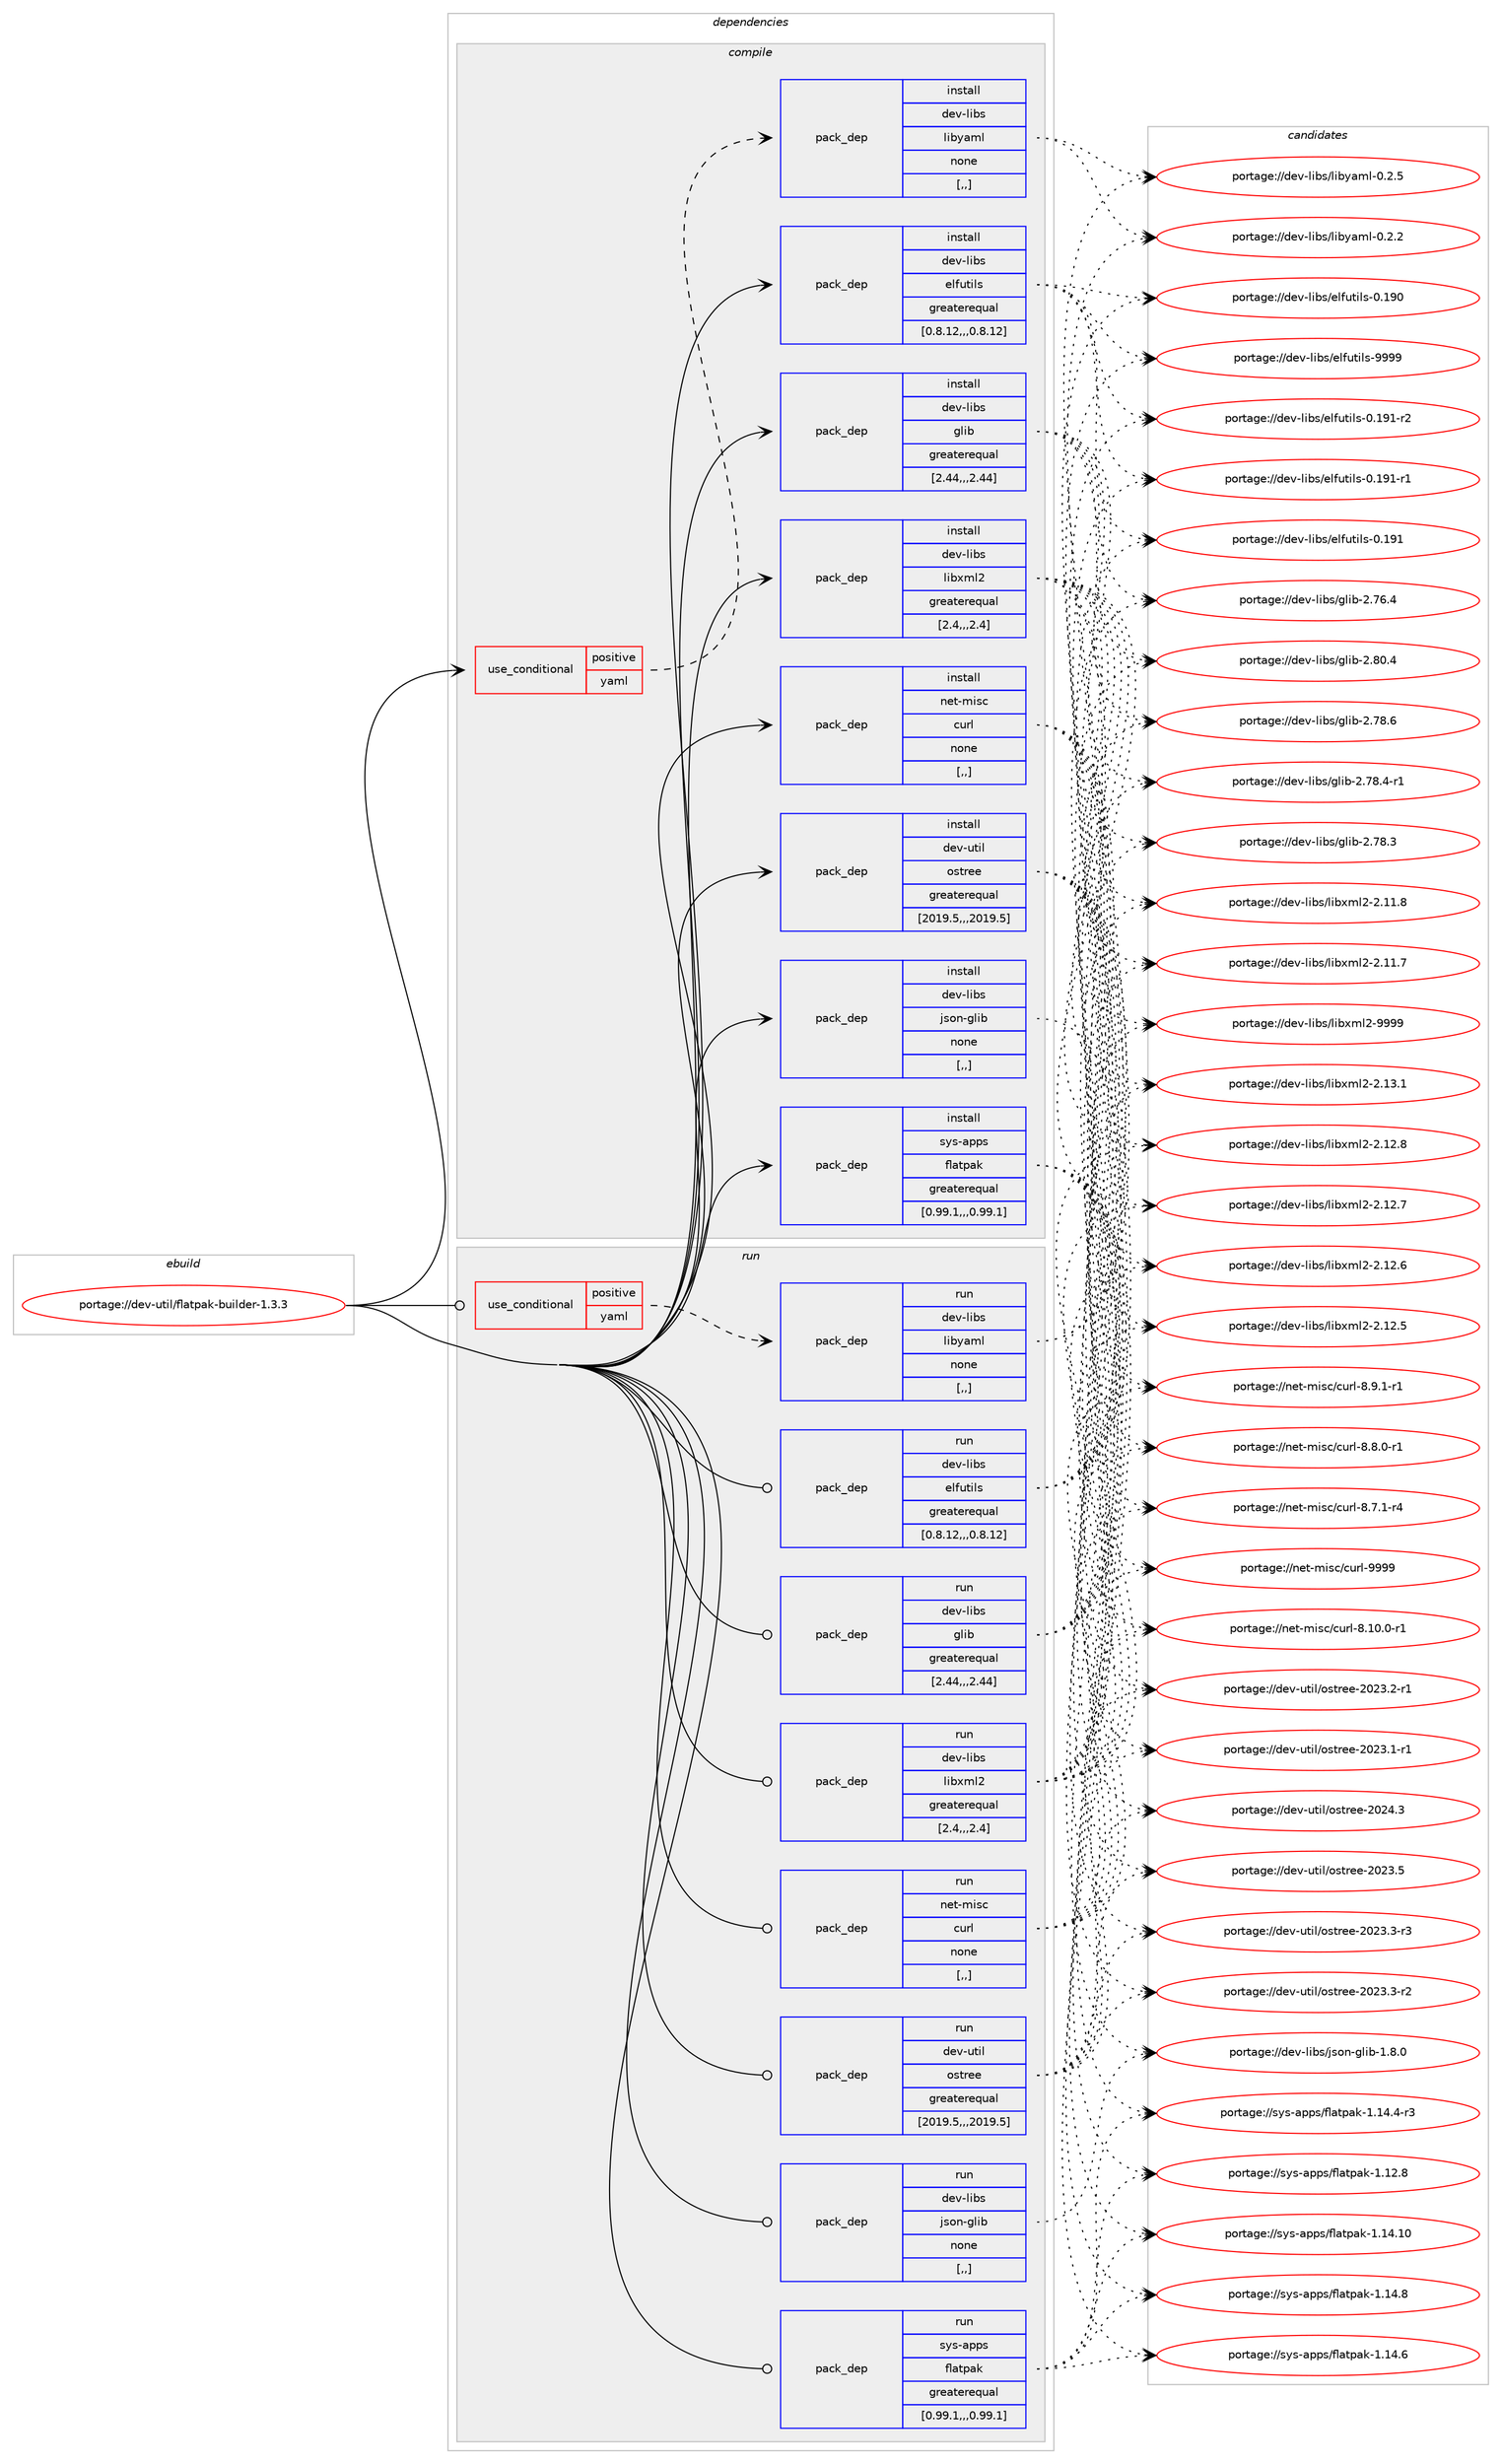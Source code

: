 digraph prolog {

# *************
# Graph options
# *************

newrank=true;
concentrate=true;
compound=true;
graph [rankdir=LR,fontname=Helvetica,fontsize=10,ranksep=1.5];#, ranksep=2.5, nodesep=0.2];
edge  [arrowhead=vee];
node  [fontname=Helvetica,fontsize=10];

# **********
# The ebuild
# **********

subgraph cluster_leftcol {
color=gray;
label=<<i>ebuild</i>>;
id [label="portage://dev-util/flatpak-builder-1.3.3", color=red, width=4, href="../dev-util/flatpak-builder-1.3.3.svg"];
}

# ****************
# The dependencies
# ****************

subgraph cluster_midcol {
color=gray;
label=<<i>dependencies</i>>;
subgraph cluster_compile {
fillcolor="#eeeeee";
style=filled;
label=<<i>compile</i>>;
subgraph cond191741 {
dependency711048 [label=<<TABLE BORDER="0" CELLBORDER="1" CELLSPACING="0" CELLPADDING="4"><TR><TD ROWSPAN="3" CELLPADDING="10">use_conditional</TD></TR><TR><TD>positive</TD></TR><TR><TD>yaml</TD></TR></TABLE>>, shape=none, color=red];
subgraph pack514304 {
dependency711049 [label=<<TABLE BORDER="0" CELLBORDER="1" CELLSPACING="0" CELLPADDING="4" WIDTH="220"><TR><TD ROWSPAN="6" CELLPADDING="30">pack_dep</TD></TR><TR><TD WIDTH="110">install</TD></TR><TR><TD>dev-libs</TD></TR><TR><TD>libyaml</TD></TR><TR><TD>none</TD></TR><TR><TD>[,,]</TD></TR></TABLE>>, shape=none, color=blue];
}
dependency711048:e -> dependency711049:w [weight=20,style="dashed",arrowhead="vee"];
}
id:e -> dependency711048:w [weight=20,style="solid",arrowhead="vee"];
subgraph pack514305 {
dependency711050 [label=<<TABLE BORDER="0" CELLBORDER="1" CELLSPACING="0" CELLPADDING="4" WIDTH="220"><TR><TD ROWSPAN="6" CELLPADDING="30">pack_dep</TD></TR><TR><TD WIDTH="110">install</TD></TR><TR><TD>dev-libs</TD></TR><TR><TD>elfutils</TD></TR><TR><TD>greaterequal</TD></TR><TR><TD>[0.8.12,,,0.8.12]</TD></TR></TABLE>>, shape=none, color=blue];
}
id:e -> dependency711050:w [weight=20,style="solid",arrowhead="vee"];
subgraph pack514306 {
dependency711051 [label=<<TABLE BORDER="0" CELLBORDER="1" CELLSPACING="0" CELLPADDING="4" WIDTH="220"><TR><TD ROWSPAN="6" CELLPADDING="30">pack_dep</TD></TR><TR><TD WIDTH="110">install</TD></TR><TR><TD>dev-libs</TD></TR><TR><TD>glib</TD></TR><TR><TD>greaterequal</TD></TR><TR><TD>[2.44,,,2.44]</TD></TR></TABLE>>, shape=none, color=blue];
}
id:e -> dependency711051:w [weight=20,style="solid",arrowhead="vee"];
subgraph pack514307 {
dependency711052 [label=<<TABLE BORDER="0" CELLBORDER="1" CELLSPACING="0" CELLPADDING="4" WIDTH="220"><TR><TD ROWSPAN="6" CELLPADDING="30">pack_dep</TD></TR><TR><TD WIDTH="110">install</TD></TR><TR><TD>dev-libs</TD></TR><TR><TD>json-glib</TD></TR><TR><TD>none</TD></TR><TR><TD>[,,]</TD></TR></TABLE>>, shape=none, color=blue];
}
id:e -> dependency711052:w [weight=20,style="solid",arrowhead="vee"];
subgraph pack514308 {
dependency711053 [label=<<TABLE BORDER="0" CELLBORDER="1" CELLSPACING="0" CELLPADDING="4" WIDTH="220"><TR><TD ROWSPAN="6" CELLPADDING="30">pack_dep</TD></TR><TR><TD WIDTH="110">install</TD></TR><TR><TD>dev-libs</TD></TR><TR><TD>libxml2</TD></TR><TR><TD>greaterequal</TD></TR><TR><TD>[2.4,,,2.4]</TD></TR></TABLE>>, shape=none, color=blue];
}
id:e -> dependency711053:w [weight=20,style="solid",arrowhead="vee"];
subgraph pack514309 {
dependency711054 [label=<<TABLE BORDER="0" CELLBORDER="1" CELLSPACING="0" CELLPADDING="4" WIDTH="220"><TR><TD ROWSPAN="6" CELLPADDING="30">pack_dep</TD></TR><TR><TD WIDTH="110">install</TD></TR><TR><TD>dev-util</TD></TR><TR><TD>ostree</TD></TR><TR><TD>greaterequal</TD></TR><TR><TD>[2019.5,,,2019.5]</TD></TR></TABLE>>, shape=none, color=blue];
}
id:e -> dependency711054:w [weight=20,style="solid",arrowhead="vee"];
subgraph pack514310 {
dependency711055 [label=<<TABLE BORDER="0" CELLBORDER="1" CELLSPACING="0" CELLPADDING="4" WIDTH="220"><TR><TD ROWSPAN="6" CELLPADDING="30">pack_dep</TD></TR><TR><TD WIDTH="110">install</TD></TR><TR><TD>net-misc</TD></TR><TR><TD>curl</TD></TR><TR><TD>none</TD></TR><TR><TD>[,,]</TD></TR></TABLE>>, shape=none, color=blue];
}
id:e -> dependency711055:w [weight=20,style="solid",arrowhead="vee"];
subgraph pack514311 {
dependency711056 [label=<<TABLE BORDER="0" CELLBORDER="1" CELLSPACING="0" CELLPADDING="4" WIDTH="220"><TR><TD ROWSPAN="6" CELLPADDING="30">pack_dep</TD></TR><TR><TD WIDTH="110">install</TD></TR><TR><TD>sys-apps</TD></TR><TR><TD>flatpak</TD></TR><TR><TD>greaterequal</TD></TR><TR><TD>[0.99.1,,,0.99.1]</TD></TR></TABLE>>, shape=none, color=blue];
}
id:e -> dependency711056:w [weight=20,style="solid",arrowhead="vee"];
}
subgraph cluster_compileandrun {
fillcolor="#eeeeee";
style=filled;
label=<<i>compile and run</i>>;
}
subgraph cluster_run {
fillcolor="#eeeeee";
style=filled;
label=<<i>run</i>>;
subgraph cond191742 {
dependency711057 [label=<<TABLE BORDER="0" CELLBORDER="1" CELLSPACING="0" CELLPADDING="4"><TR><TD ROWSPAN="3" CELLPADDING="10">use_conditional</TD></TR><TR><TD>positive</TD></TR><TR><TD>yaml</TD></TR></TABLE>>, shape=none, color=red];
subgraph pack514312 {
dependency711058 [label=<<TABLE BORDER="0" CELLBORDER="1" CELLSPACING="0" CELLPADDING="4" WIDTH="220"><TR><TD ROWSPAN="6" CELLPADDING="30">pack_dep</TD></TR><TR><TD WIDTH="110">run</TD></TR><TR><TD>dev-libs</TD></TR><TR><TD>libyaml</TD></TR><TR><TD>none</TD></TR><TR><TD>[,,]</TD></TR></TABLE>>, shape=none, color=blue];
}
dependency711057:e -> dependency711058:w [weight=20,style="dashed",arrowhead="vee"];
}
id:e -> dependency711057:w [weight=20,style="solid",arrowhead="odot"];
subgraph pack514313 {
dependency711059 [label=<<TABLE BORDER="0" CELLBORDER="1" CELLSPACING="0" CELLPADDING="4" WIDTH="220"><TR><TD ROWSPAN="6" CELLPADDING="30">pack_dep</TD></TR><TR><TD WIDTH="110">run</TD></TR><TR><TD>dev-libs</TD></TR><TR><TD>elfutils</TD></TR><TR><TD>greaterequal</TD></TR><TR><TD>[0.8.12,,,0.8.12]</TD></TR></TABLE>>, shape=none, color=blue];
}
id:e -> dependency711059:w [weight=20,style="solid",arrowhead="odot"];
subgraph pack514314 {
dependency711060 [label=<<TABLE BORDER="0" CELLBORDER="1" CELLSPACING="0" CELLPADDING="4" WIDTH="220"><TR><TD ROWSPAN="6" CELLPADDING="30">pack_dep</TD></TR><TR><TD WIDTH="110">run</TD></TR><TR><TD>dev-libs</TD></TR><TR><TD>glib</TD></TR><TR><TD>greaterequal</TD></TR><TR><TD>[2.44,,,2.44]</TD></TR></TABLE>>, shape=none, color=blue];
}
id:e -> dependency711060:w [weight=20,style="solid",arrowhead="odot"];
subgraph pack514315 {
dependency711061 [label=<<TABLE BORDER="0" CELLBORDER="1" CELLSPACING="0" CELLPADDING="4" WIDTH="220"><TR><TD ROWSPAN="6" CELLPADDING="30">pack_dep</TD></TR><TR><TD WIDTH="110">run</TD></TR><TR><TD>dev-libs</TD></TR><TR><TD>json-glib</TD></TR><TR><TD>none</TD></TR><TR><TD>[,,]</TD></TR></TABLE>>, shape=none, color=blue];
}
id:e -> dependency711061:w [weight=20,style="solid",arrowhead="odot"];
subgraph pack514316 {
dependency711062 [label=<<TABLE BORDER="0" CELLBORDER="1" CELLSPACING="0" CELLPADDING="4" WIDTH="220"><TR><TD ROWSPAN="6" CELLPADDING="30">pack_dep</TD></TR><TR><TD WIDTH="110">run</TD></TR><TR><TD>dev-libs</TD></TR><TR><TD>libxml2</TD></TR><TR><TD>greaterequal</TD></TR><TR><TD>[2.4,,,2.4]</TD></TR></TABLE>>, shape=none, color=blue];
}
id:e -> dependency711062:w [weight=20,style="solid",arrowhead="odot"];
subgraph pack514317 {
dependency711063 [label=<<TABLE BORDER="0" CELLBORDER="1" CELLSPACING="0" CELLPADDING="4" WIDTH="220"><TR><TD ROWSPAN="6" CELLPADDING="30">pack_dep</TD></TR><TR><TD WIDTH="110">run</TD></TR><TR><TD>dev-util</TD></TR><TR><TD>ostree</TD></TR><TR><TD>greaterequal</TD></TR><TR><TD>[2019.5,,,2019.5]</TD></TR></TABLE>>, shape=none, color=blue];
}
id:e -> dependency711063:w [weight=20,style="solid",arrowhead="odot"];
subgraph pack514318 {
dependency711064 [label=<<TABLE BORDER="0" CELLBORDER="1" CELLSPACING="0" CELLPADDING="4" WIDTH="220"><TR><TD ROWSPAN="6" CELLPADDING="30">pack_dep</TD></TR><TR><TD WIDTH="110">run</TD></TR><TR><TD>net-misc</TD></TR><TR><TD>curl</TD></TR><TR><TD>none</TD></TR><TR><TD>[,,]</TD></TR></TABLE>>, shape=none, color=blue];
}
id:e -> dependency711064:w [weight=20,style="solid",arrowhead="odot"];
subgraph pack514319 {
dependency711065 [label=<<TABLE BORDER="0" CELLBORDER="1" CELLSPACING="0" CELLPADDING="4" WIDTH="220"><TR><TD ROWSPAN="6" CELLPADDING="30">pack_dep</TD></TR><TR><TD WIDTH="110">run</TD></TR><TR><TD>sys-apps</TD></TR><TR><TD>flatpak</TD></TR><TR><TD>greaterequal</TD></TR><TR><TD>[0.99.1,,,0.99.1]</TD></TR></TABLE>>, shape=none, color=blue];
}
id:e -> dependency711065:w [weight=20,style="solid",arrowhead="odot"];
}
}

# **************
# The candidates
# **************

subgraph cluster_choices {
rank=same;
color=gray;
label=<<i>candidates</i>>;

subgraph choice514304 {
color=black;
nodesep=1;
choice1001011184510810598115471081059812197109108454846504653 [label="portage://dev-libs/libyaml-0.2.5", color=red, width=4,href="../dev-libs/libyaml-0.2.5.svg"];
choice1001011184510810598115471081059812197109108454846504650 [label="portage://dev-libs/libyaml-0.2.2", color=red, width=4,href="../dev-libs/libyaml-0.2.2.svg"];
dependency711049:e -> choice1001011184510810598115471081059812197109108454846504653:w [style=dotted,weight="100"];
dependency711049:e -> choice1001011184510810598115471081059812197109108454846504650:w [style=dotted,weight="100"];
}
subgraph choice514305 {
color=black;
nodesep=1;
choice1001011184510810598115471011081021171161051081154557575757 [label="portage://dev-libs/elfutils-9999", color=red, width=4,href="../dev-libs/elfutils-9999.svg"];
choice1001011184510810598115471011081021171161051081154548464957494511450 [label="portage://dev-libs/elfutils-0.191-r2", color=red, width=4,href="../dev-libs/elfutils-0.191-r2.svg"];
choice1001011184510810598115471011081021171161051081154548464957494511449 [label="portage://dev-libs/elfutils-0.191-r1", color=red, width=4,href="../dev-libs/elfutils-0.191-r1.svg"];
choice100101118451081059811547101108102117116105108115454846495749 [label="portage://dev-libs/elfutils-0.191", color=red, width=4,href="../dev-libs/elfutils-0.191.svg"];
choice100101118451081059811547101108102117116105108115454846495748 [label="portage://dev-libs/elfutils-0.190", color=red, width=4,href="../dev-libs/elfutils-0.190.svg"];
dependency711050:e -> choice1001011184510810598115471011081021171161051081154557575757:w [style=dotted,weight="100"];
dependency711050:e -> choice1001011184510810598115471011081021171161051081154548464957494511450:w [style=dotted,weight="100"];
dependency711050:e -> choice1001011184510810598115471011081021171161051081154548464957494511449:w [style=dotted,weight="100"];
dependency711050:e -> choice100101118451081059811547101108102117116105108115454846495749:w [style=dotted,weight="100"];
dependency711050:e -> choice100101118451081059811547101108102117116105108115454846495748:w [style=dotted,weight="100"];
}
subgraph choice514306 {
color=black;
nodesep=1;
choice1001011184510810598115471031081059845504656484652 [label="portage://dev-libs/glib-2.80.4", color=red, width=4,href="../dev-libs/glib-2.80.4.svg"];
choice1001011184510810598115471031081059845504655564654 [label="portage://dev-libs/glib-2.78.6", color=red, width=4,href="../dev-libs/glib-2.78.6.svg"];
choice10010111845108105981154710310810598455046555646524511449 [label="portage://dev-libs/glib-2.78.4-r1", color=red, width=4,href="../dev-libs/glib-2.78.4-r1.svg"];
choice1001011184510810598115471031081059845504655564651 [label="portage://dev-libs/glib-2.78.3", color=red, width=4,href="../dev-libs/glib-2.78.3.svg"];
choice1001011184510810598115471031081059845504655544652 [label="portage://dev-libs/glib-2.76.4", color=red, width=4,href="../dev-libs/glib-2.76.4.svg"];
dependency711051:e -> choice1001011184510810598115471031081059845504656484652:w [style=dotted,weight="100"];
dependency711051:e -> choice1001011184510810598115471031081059845504655564654:w [style=dotted,weight="100"];
dependency711051:e -> choice10010111845108105981154710310810598455046555646524511449:w [style=dotted,weight="100"];
dependency711051:e -> choice1001011184510810598115471031081059845504655564651:w [style=dotted,weight="100"];
dependency711051:e -> choice1001011184510810598115471031081059845504655544652:w [style=dotted,weight="100"];
}
subgraph choice514307 {
color=black;
nodesep=1;
choice1001011184510810598115471061151111104510310810598454946564648 [label="portage://dev-libs/json-glib-1.8.0", color=red, width=4,href="../dev-libs/json-glib-1.8.0.svg"];
dependency711052:e -> choice1001011184510810598115471061151111104510310810598454946564648:w [style=dotted,weight="100"];
}
subgraph choice514308 {
color=black;
nodesep=1;
choice10010111845108105981154710810598120109108504557575757 [label="portage://dev-libs/libxml2-9999", color=red, width=4,href="../dev-libs/libxml2-9999.svg"];
choice100101118451081059811547108105981201091085045504649514649 [label="portage://dev-libs/libxml2-2.13.1", color=red, width=4,href="../dev-libs/libxml2-2.13.1.svg"];
choice100101118451081059811547108105981201091085045504649504656 [label="portage://dev-libs/libxml2-2.12.8", color=red, width=4,href="../dev-libs/libxml2-2.12.8.svg"];
choice100101118451081059811547108105981201091085045504649504655 [label="portage://dev-libs/libxml2-2.12.7", color=red, width=4,href="../dev-libs/libxml2-2.12.7.svg"];
choice100101118451081059811547108105981201091085045504649504654 [label="portage://dev-libs/libxml2-2.12.6", color=red, width=4,href="../dev-libs/libxml2-2.12.6.svg"];
choice100101118451081059811547108105981201091085045504649504653 [label="portage://dev-libs/libxml2-2.12.5", color=red, width=4,href="../dev-libs/libxml2-2.12.5.svg"];
choice100101118451081059811547108105981201091085045504649494656 [label="portage://dev-libs/libxml2-2.11.8", color=red, width=4,href="../dev-libs/libxml2-2.11.8.svg"];
choice100101118451081059811547108105981201091085045504649494655 [label="portage://dev-libs/libxml2-2.11.7", color=red, width=4,href="../dev-libs/libxml2-2.11.7.svg"];
dependency711053:e -> choice10010111845108105981154710810598120109108504557575757:w [style=dotted,weight="100"];
dependency711053:e -> choice100101118451081059811547108105981201091085045504649514649:w [style=dotted,weight="100"];
dependency711053:e -> choice100101118451081059811547108105981201091085045504649504656:w [style=dotted,weight="100"];
dependency711053:e -> choice100101118451081059811547108105981201091085045504649504655:w [style=dotted,weight="100"];
dependency711053:e -> choice100101118451081059811547108105981201091085045504649504654:w [style=dotted,weight="100"];
dependency711053:e -> choice100101118451081059811547108105981201091085045504649504653:w [style=dotted,weight="100"];
dependency711053:e -> choice100101118451081059811547108105981201091085045504649494656:w [style=dotted,weight="100"];
dependency711053:e -> choice100101118451081059811547108105981201091085045504649494655:w [style=dotted,weight="100"];
}
subgraph choice514309 {
color=black;
nodesep=1;
choice100101118451171161051084711111511611410110145504850524651 [label="portage://dev-util/ostree-2024.3", color=red, width=4,href="../dev-util/ostree-2024.3.svg"];
choice100101118451171161051084711111511611410110145504850514653 [label="portage://dev-util/ostree-2023.5", color=red, width=4,href="../dev-util/ostree-2023.5.svg"];
choice1001011184511711610510847111115116114101101455048505146514511451 [label="portage://dev-util/ostree-2023.3-r3", color=red, width=4,href="../dev-util/ostree-2023.3-r3.svg"];
choice1001011184511711610510847111115116114101101455048505146514511450 [label="portage://dev-util/ostree-2023.3-r2", color=red, width=4,href="../dev-util/ostree-2023.3-r2.svg"];
choice1001011184511711610510847111115116114101101455048505146504511449 [label="portage://dev-util/ostree-2023.2-r1", color=red, width=4,href="../dev-util/ostree-2023.2-r1.svg"];
choice1001011184511711610510847111115116114101101455048505146494511449 [label="portage://dev-util/ostree-2023.1-r1", color=red, width=4,href="../dev-util/ostree-2023.1-r1.svg"];
dependency711054:e -> choice100101118451171161051084711111511611410110145504850524651:w [style=dotted,weight="100"];
dependency711054:e -> choice100101118451171161051084711111511611410110145504850514653:w [style=dotted,weight="100"];
dependency711054:e -> choice1001011184511711610510847111115116114101101455048505146514511451:w [style=dotted,weight="100"];
dependency711054:e -> choice1001011184511711610510847111115116114101101455048505146514511450:w [style=dotted,weight="100"];
dependency711054:e -> choice1001011184511711610510847111115116114101101455048505146504511449:w [style=dotted,weight="100"];
dependency711054:e -> choice1001011184511711610510847111115116114101101455048505146494511449:w [style=dotted,weight="100"];
}
subgraph choice514310 {
color=black;
nodesep=1;
choice110101116451091051159947991171141084557575757 [label="portage://net-misc/curl-9999", color=red, width=4,href="../net-misc/curl-9999.svg"];
choice11010111645109105115994799117114108455646494846484511449 [label="portage://net-misc/curl-8.10.0-r1", color=red, width=4,href="../net-misc/curl-8.10.0-r1.svg"];
choice110101116451091051159947991171141084556465746494511449 [label="portage://net-misc/curl-8.9.1-r1", color=red, width=4,href="../net-misc/curl-8.9.1-r1.svg"];
choice110101116451091051159947991171141084556465646484511449 [label="portage://net-misc/curl-8.8.0-r1", color=red, width=4,href="../net-misc/curl-8.8.0-r1.svg"];
choice110101116451091051159947991171141084556465546494511452 [label="portage://net-misc/curl-8.7.1-r4", color=red, width=4,href="../net-misc/curl-8.7.1-r4.svg"];
dependency711055:e -> choice110101116451091051159947991171141084557575757:w [style=dotted,weight="100"];
dependency711055:e -> choice11010111645109105115994799117114108455646494846484511449:w [style=dotted,weight="100"];
dependency711055:e -> choice110101116451091051159947991171141084556465746494511449:w [style=dotted,weight="100"];
dependency711055:e -> choice110101116451091051159947991171141084556465646484511449:w [style=dotted,weight="100"];
dependency711055:e -> choice110101116451091051159947991171141084556465546494511452:w [style=dotted,weight="100"];
}
subgraph choice514311 {
color=black;
nodesep=1;
choice11512111545971121121154710210897116112971074549464952464948 [label="portage://sys-apps/flatpak-1.14.10", color=red, width=4,href="../sys-apps/flatpak-1.14.10.svg"];
choice115121115459711211211547102108971161129710745494649524656 [label="portage://sys-apps/flatpak-1.14.8", color=red, width=4,href="../sys-apps/flatpak-1.14.8.svg"];
choice115121115459711211211547102108971161129710745494649524654 [label="portage://sys-apps/flatpak-1.14.6", color=red, width=4,href="../sys-apps/flatpak-1.14.6.svg"];
choice1151211154597112112115471021089711611297107454946495246524511451 [label="portage://sys-apps/flatpak-1.14.4-r3", color=red, width=4,href="../sys-apps/flatpak-1.14.4-r3.svg"];
choice115121115459711211211547102108971161129710745494649504656 [label="portage://sys-apps/flatpak-1.12.8", color=red, width=4,href="../sys-apps/flatpak-1.12.8.svg"];
dependency711056:e -> choice11512111545971121121154710210897116112971074549464952464948:w [style=dotted,weight="100"];
dependency711056:e -> choice115121115459711211211547102108971161129710745494649524656:w [style=dotted,weight="100"];
dependency711056:e -> choice115121115459711211211547102108971161129710745494649524654:w [style=dotted,weight="100"];
dependency711056:e -> choice1151211154597112112115471021089711611297107454946495246524511451:w [style=dotted,weight="100"];
dependency711056:e -> choice115121115459711211211547102108971161129710745494649504656:w [style=dotted,weight="100"];
}
subgraph choice514312 {
color=black;
nodesep=1;
choice1001011184510810598115471081059812197109108454846504653 [label="portage://dev-libs/libyaml-0.2.5", color=red, width=4,href="../dev-libs/libyaml-0.2.5.svg"];
choice1001011184510810598115471081059812197109108454846504650 [label="portage://dev-libs/libyaml-0.2.2", color=red, width=4,href="../dev-libs/libyaml-0.2.2.svg"];
dependency711058:e -> choice1001011184510810598115471081059812197109108454846504653:w [style=dotted,weight="100"];
dependency711058:e -> choice1001011184510810598115471081059812197109108454846504650:w [style=dotted,weight="100"];
}
subgraph choice514313 {
color=black;
nodesep=1;
choice1001011184510810598115471011081021171161051081154557575757 [label="portage://dev-libs/elfutils-9999", color=red, width=4,href="../dev-libs/elfutils-9999.svg"];
choice1001011184510810598115471011081021171161051081154548464957494511450 [label="portage://dev-libs/elfutils-0.191-r2", color=red, width=4,href="../dev-libs/elfutils-0.191-r2.svg"];
choice1001011184510810598115471011081021171161051081154548464957494511449 [label="portage://dev-libs/elfutils-0.191-r1", color=red, width=4,href="../dev-libs/elfutils-0.191-r1.svg"];
choice100101118451081059811547101108102117116105108115454846495749 [label="portage://dev-libs/elfutils-0.191", color=red, width=4,href="../dev-libs/elfutils-0.191.svg"];
choice100101118451081059811547101108102117116105108115454846495748 [label="portage://dev-libs/elfutils-0.190", color=red, width=4,href="../dev-libs/elfutils-0.190.svg"];
dependency711059:e -> choice1001011184510810598115471011081021171161051081154557575757:w [style=dotted,weight="100"];
dependency711059:e -> choice1001011184510810598115471011081021171161051081154548464957494511450:w [style=dotted,weight="100"];
dependency711059:e -> choice1001011184510810598115471011081021171161051081154548464957494511449:w [style=dotted,weight="100"];
dependency711059:e -> choice100101118451081059811547101108102117116105108115454846495749:w [style=dotted,weight="100"];
dependency711059:e -> choice100101118451081059811547101108102117116105108115454846495748:w [style=dotted,weight="100"];
}
subgraph choice514314 {
color=black;
nodesep=1;
choice1001011184510810598115471031081059845504656484652 [label="portage://dev-libs/glib-2.80.4", color=red, width=4,href="../dev-libs/glib-2.80.4.svg"];
choice1001011184510810598115471031081059845504655564654 [label="portage://dev-libs/glib-2.78.6", color=red, width=4,href="../dev-libs/glib-2.78.6.svg"];
choice10010111845108105981154710310810598455046555646524511449 [label="portage://dev-libs/glib-2.78.4-r1", color=red, width=4,href="../dev-libs/glib-2.78.4-r1.svg"];
choice1001011184510810598115471031081059845504655564651 [label="portage://dev-libs/glib-2.78.3", color=red, width=4,href="../dev-libs/glib-2.78.3.svg"];
choice1001011184510810598115471031081059845504655544652 [label="portage://dev-libs/glib-2.76.4", color=red, width=4,href="../dev-libs/glib-2.76.4.svg"];
dependency711060:e -> choice1001011184510810598115471031081059845504656484652:w [style=dotted,weight="100"];
dependency711060:e -> choice1001011184510810598115471031081059845504655564654:w [style=dotted,weight="100"];
dependency711060:e -> choice10010111845108105981154710310810598455046555646524511449:w [style=dotted,weight="100"];
dependency711060:e -> choice1001011184510810598115471031081059845504655564651:w [style=dotted,weight="100"];
dependency711060:e -> choice1001011184510810598115471031081059845504655544652:w [style=dotted,weight="100"];
}
subgraph choice514315 {
color=black;
nodesep=1;
choice1001011184510810598115471061151111104510310810598454946564648 [label="portage://dev-libs/json-glib-1.8.0", color=red, width=4,href="../dev-libs/json-glib-1.8.0.svg"];
dependency711061:e -> choice1001011184510810598115471061151111104510310810598454946564648:w [style=dotted,weight="100"];
}
subgraph choice514316 {
color=black;
nodesep=1;
choice10010111845108105981154710810598120109108504557575757 [label="portage://dev-libs/libxml2-9999", color=red, width=4,href="../dev-libs/libxml2-9999.svg"];
choice100101118451081059811547108105981201091085045504649514649 [label="portage://dev-libs/libxml2-2.13.1", color=red, width=4,href="../dev-libs/libxml2-2.13.1.svg"];
choice100101118451081059811547108105981201091085045504649504656 [label="portage://dev-libs/libxml2-2.12.8", color=red, width=4,href="../dev-libs/libxml2-2.12.8.svg"];
choice100101118451081059811547108105981201091085045504649504655 [label="portage://dev-libs/libxml2-2.12.7", color=red, width=4,href="../dev-libs/libxml2-2.12.7.svg"];
choice100101118451081059811547108105981201091085045504649504654 [label="portage://dev-libs/libxml2-2.12.6", color=red, width=4,href="../dev-libs/libxml2-2.12.6.svg"];
choice100101118451081059811547108105981201091085045504649504653 [label="portage://dev-libs/libxml2-2.12.5", color=red, width=4,href="../dev-libs/libxml2-2.12.5.svg"];
choice100101118451081059811547108105981201091085045504649494656 [label="portage://dev-libs/libxml2-2.11.8", color=red, width=4,href="../dev-libs/libxml2-2.11.8.svg"];
choice100101118451081059811547108105981201091085045504649494655 [label="portage://dev-libs/libxml2-2.11.7", color=red, width=4,href="../dev-libs/libxml2-2.11.7.svg"];
dependency711062:e -> choice10010111845108105981154710810598120109108504557575757:w [style=dotted,weight="100"];
dependency711062:e -> choice100101118451081059811547108105981201091085045504649514649:w [style=dotted,weight="100"];
dependency711062:e -> choice100101118451081059811547108105981201091085045504649504656:w [style=dotted,weight="100"];
dependency711062:e -> choice100101118451081059811547108105981201091085045504649504655:w [style=dotted,weight="100"];
dependency711062:e -> choice100101118451081059811547108105981201091085045504649504654:w [style=dotted,weight="100"];
dependency711062:e -> choice100101118451081059811547108105981201091085045504649504653:w [style=dotted,weight="100"];
dependency711062:e -> choice100101118451081059811547108105981201091085045504649494656:w [style=dotted,weight="100"];
dependency711062:e -> choice100101118451081059811547108105981201091085045504649494655:w [style=dotted,weight="100"];
}
subgraph choice514317 {
color=black;
nodesep=1;
choice100101118451171161051084711111511611410110145504850524651 [label="portage://dev-util/ostree-2024.3", color=red, width=4,href="../dev-util/ostree-2024.3.svg"];
choice100101118451171161051084711111511611410110145504850514653 [label="portage://dev-util/ostree-2023.5", color=red, width=4,href="../dev-util/ostree-2023.5.svg"];
choice1001011184511711610510847111115116114101101455048505146514511451 [label="portage://dev-util/ostree-2023.3-r3", color=red, width=4,href="../dev-util/ostree-2023.3-r3.svg"];
choice1001011184511711610510847111115116114101101455048505146514511450 [label="portage://dev-util/ostree-2023.3-r2", color=red, width=4,href="../dev-util/ostree-2023.3-r2.svg"];
choice1001011184511711610510847111115116114101101455048505146504511449 [label="portage://dev-util/ostree-2023.2-r1", color=red, width=4,href="../dev-util/ostree-2023.2-r1.svg"];
choice1001011184511711610510847111115116114101101455048505146494511449 [label="portage://dev-util/ostree-2023.1-r1", color=red, width=4,href="../dev-util/ostree-2023.1-r1.svg"];
dependency711063:e -> choice100101118451171161051084711111511611410110145504850524651:w [style=dotted,weight="100"];
dependency711063:e -> choice100101118451171161051084711111511611410110145504850514653:w [style=dotted,weight="100"];
dependency711063:e -> choice1001011184511711610510847111115116114101101455048505146514511451:w [style=dotted,weight="100"];
dependency711063:e -> choice1001011184511711610510847111115116114101101455048505146514511450:w [style=dotted,weight="100"];
dependency711063:e -> choice1001011184511711610510847111115116114101101455048505146504511449:w [style=dotted,weight="100"];
dependency711063:e -> choice1001011184511711610510847111115116114101101455048505146494511449:w [style=dotted,weight="100"];
}
subgraph choice514318 {
color=black;
nodesep=1;
choice110101116451091051159947991171141084557575757 [label="portage://net-misc/curl-9999", color=red, width=4,href="../net-misc/curl-9999.svg"];
choice11010111645109105115994799117114108455646494846484511449 [label="portage://net-misc/curl-8.10.0-r1", color=red, width=4,href="../net-misc/curl-8.10.0-r1.svg"];
choice110101116451091051159947991171141084556465746494511449 [label="portage://net-misc/curl-8.9.1-r1", color=red, width=4,href="../net-misc/curl-8.9.1-r1.svg"];
choice110101116451091051159947991171141084556465646484511449 [label="portage://net-misc/curl-8.8.0-r1", color=red, width=4,href="../net-misc/curl-8.8.0-r1.svg"];
choice110101116451091051159947991171141084556465546494511452 [label="portage://net-misc/curl-8.7.1-r4", color=red, width=4,href="../net-misc/curl-8.7.1-r4.svg"];
dependency711064:e -> choice110101116451091051159947991171141084557575757:w [style=dotted,weight="100"];
dependency711064:e -> choice11010111645109105115994799117114108455646494846484511449:w [style=dotted,weight="100"];
dependency711064:e -> choice110101116451091051159947991171141084556465746494511449:w [style=dotted,weight="100"];
dependency711064:e -> choice110101116451091051159947991171141084556465646484511449:w [style=dotted,weight="100"];
dependency711064:e -> choice110101116451091051159947991171141084556465546494511452:w [style=dotted,weight="100"];
}
subgraph choice514319 {
color=black;
nodesep=1;
choice11512111545971121121154710210897116112971074549464952464948 [label="portage://sys-apps/flatpak-1.14.10", color=red, width=4,href="../sys-apps/flatpak-1.14.10.svg"];
choice115121115459711211211547102108971161129710745494649524656 [label="portage://sys-apps/flatpak-1.14.8", color=red, width=4,href="../sys-apps/flatpak-1.14.8.svg"];
choice115121115459711211211547102108971161129710745494649524654 [label="portage://sys-apps/flatpak-1.14.6", color=red, width=4,href="../sys-apps/flatpak-1.14.6.svg"];
choice1151211154597112112115471021089711611297107454946495246524511451 [label="portage://sys-apps/flatpak-1.14.4-r3", color=red, width=4,href="../sys-apps/flatpak-1.14.4-r3.svg"];
choice115121115459711211211547102108971161129710745494649504656 [label="portage://sys-apps/flatpak-1.12.8", color=red, width=4,href="../sys-apps/flatpak-1.12.8.svg"];
dependency711065:e -> choice11512111545971121121154710210897116112971074549464952464948:w [style=dotted,weight="100"];
dependency711065:e -> choice115121115459711211211547102108971161129710745494649524656:w [style=dotted,weight="100"];
dependency711065:e -> choice115121115459711211211547102108971161129710745494649524654:w [style=dotted,weight="100"];
dependency711065:e -> choice1151211154597112112115471021089711611297107454946495246524511451:w [style=dotted,weight="100"];
dependency711065:e -> choice115121115459711211211547102108971161129710745494649504656:w [style=dotted,weight="100"];
}
}

}
